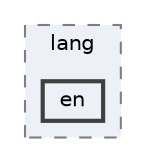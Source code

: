 digraph "resources/lang/en"
{
 // LATEX_PDF_SIZE
  bgcolor="transparent";
  edge [fontname=Helvetica,fontsize=10,labelfontname=Helvetica,labelfontsize=10];
  node [fontname=Helvetica,fontsize=10,shape=box,height=0.2,width=0.4];
  compound=true
  subgraph clusterdir_a29e76a9ce4594dae5afc6404e5ff1ab {
    graph [ bgcolor="#edf0f7", pencolor="grey50", label="lang", fontname=Helvetica,fontsize=10 style="filled,dashed", URL="dir_a29e76a9ce4594dae5afc6404e5ff1ab.html",tooltip=""]
  dir_a512ac202af1819df324c074f76f3284 [label="en", fillcolor="#edf0f7", color="grey25", style="filled,bold", URL="dir_a512ac202af1819df324c074f76f3284.html",tooltip=""];
  }
}
